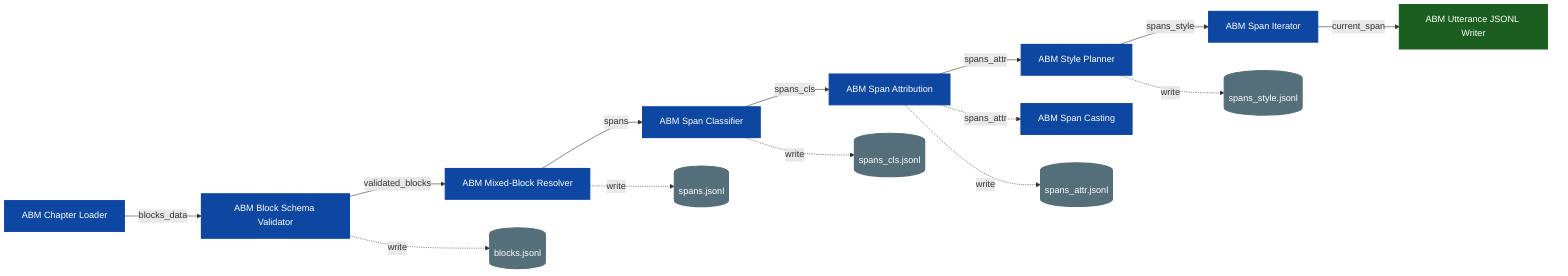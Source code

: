 flowchart LR
  %% Active components wiring (spans-first, pre-SSML)

  %% Style classes
  classDef core fill:#0d47a1,stroke:#0d47a1,color:#fff,stroke-width:2px
  classDef art fill:#546e7a,stroke:#546e7a,color:#fff,stroke-width:2px
  classDef out fill:#1b5e20,stroke:#1b5e20,color:#fff,stroke-width:2px

  %% Main pipeline nodes
  L[ABM Chapter Loader]
  V[ABM Block Schema Validator]
  R[ABM Mixed-Block Resolver]
  C[ABM Span Classifier]
  A[ABM Span Attribution]
  SP[ABM Style Planner]
  IT[ABM Span Iterator]
  CAST[ABM Span Casting]
  WU[ABM Utterance JSONL Writer]

  %% Artifact taps
  BJA[(blocks.jsonl)]
  SJA[(spans.jsonl)]
  SCA[(spans_cls.jsonl)]
  SAT[(spans_attr.jsonl)]
  SST[(spans_style.jsonl)]

  %% Main flow
  L -- blocks_data --> V -- validated_blocks --> R -- spans --> C -- spans_cls --> A -- spans_attr --> SP -- spans_style --> IT
  A -. spans_attr .-> CAST

  %% Writers
  IT -- current_span --> WU

  %% Artifact writes (optional)
  V -. write .-> BJA
  R -. write .-> SJA
  C -. write .-> SCA
  A -. write .-> SAT
  SP -. write .-> SST

  %% Classes
  class L,V,R,C,A,SP,IT,CAST core
  class BJA,SJA,SCA,SAT,SST art
  class WU out